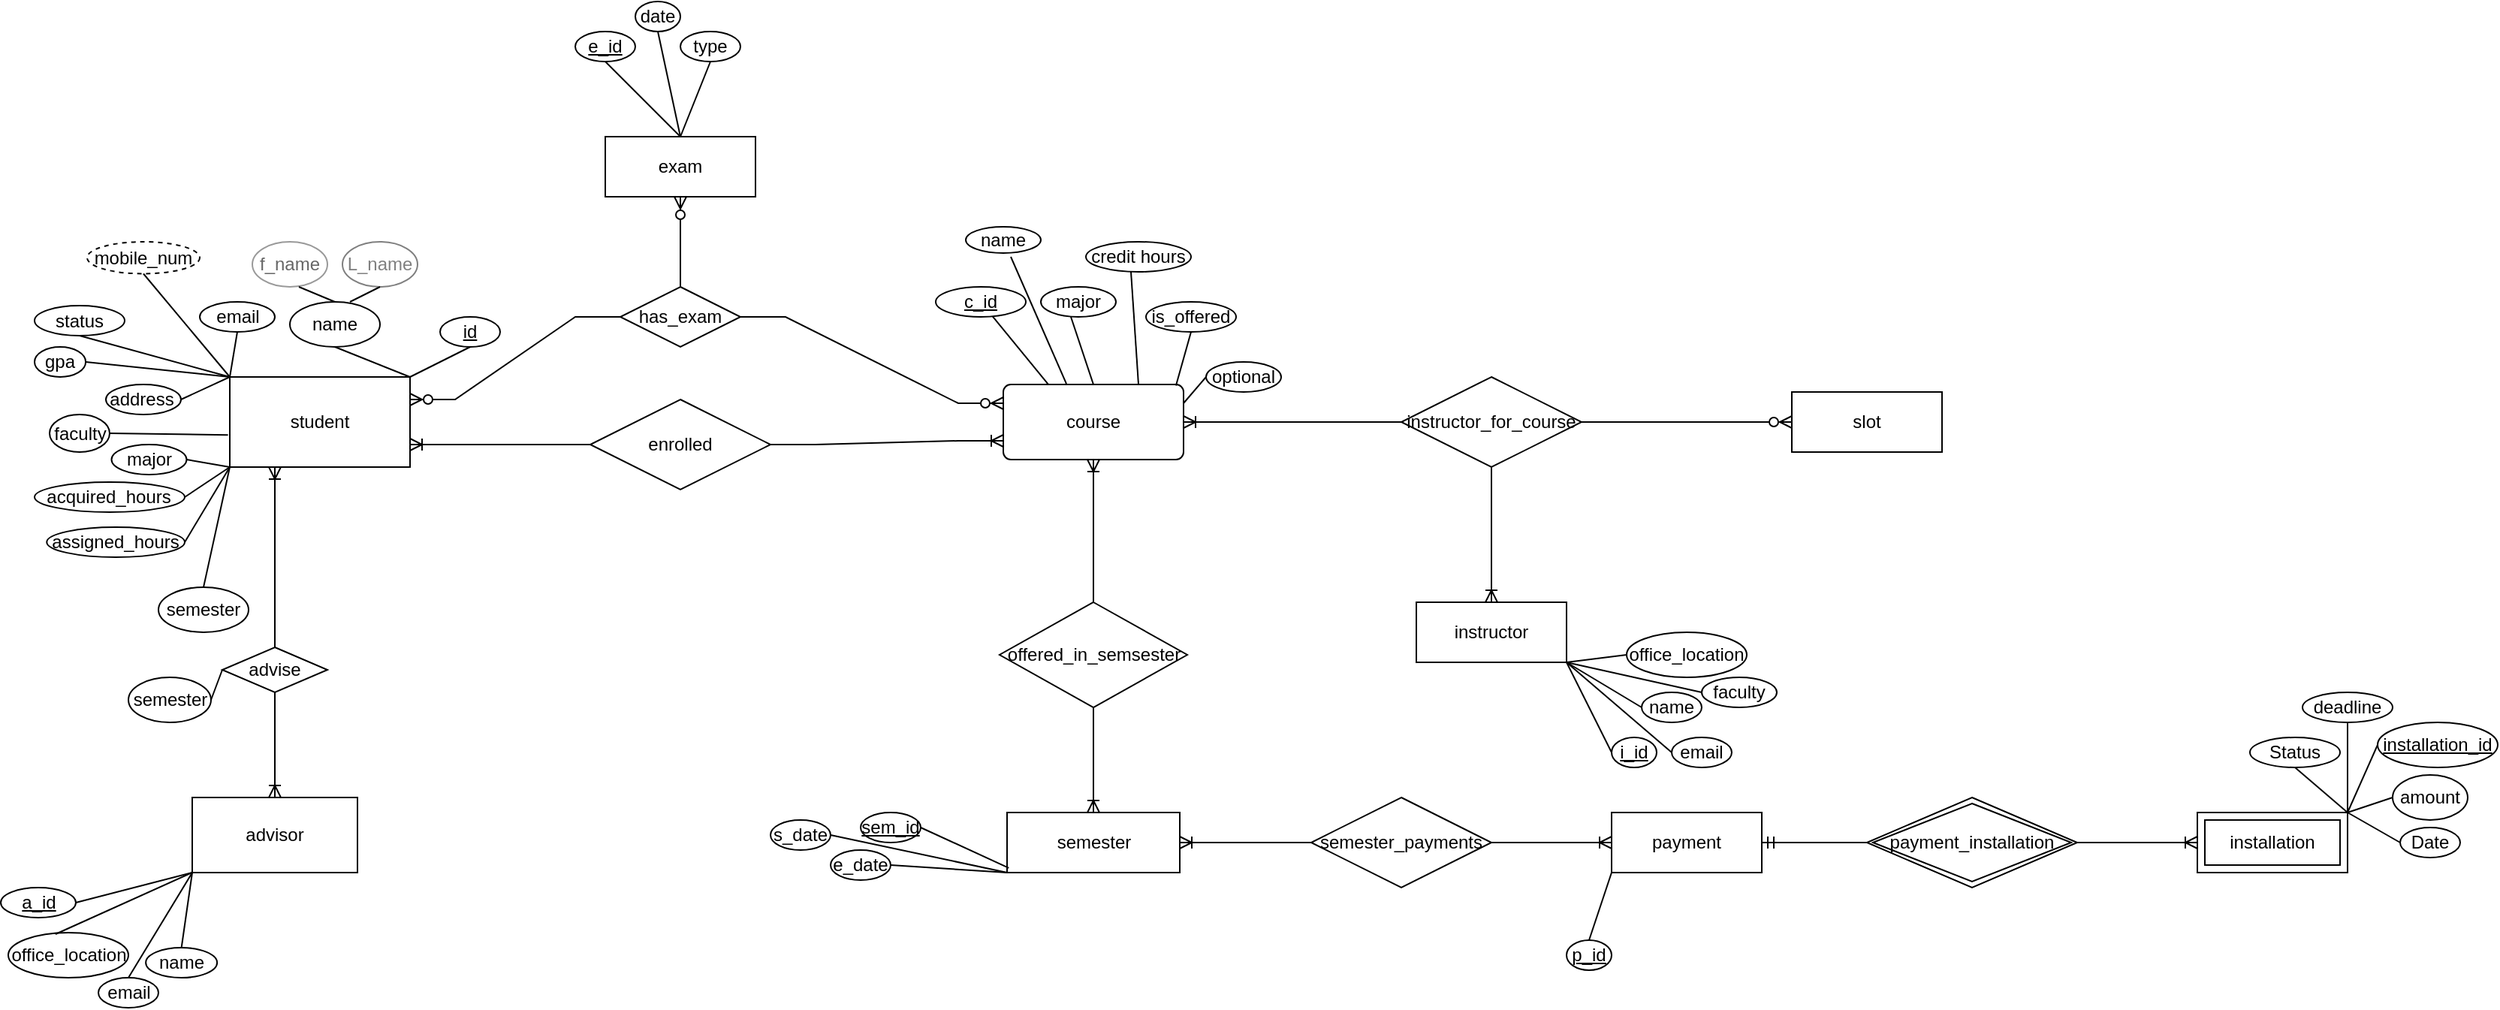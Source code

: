 <mxfile version="26.2.8">
  <diagram name="Page-1" id="XjCpb390zubgaoJemEW_">
    <mxGraphModel dx="2840" dy="1740" grid="1" gridSize="10" guides="1" tooltips="1" connect="1" arrows="1" fold="1" page="1" pageScale="1" pageWidth="1100" pageHeight="850" math="0" shadow="0">
      <root>
        <mxCell id="0" />
        <mxCell id="1" parent="0" />
        <mxCell id="NXqy39h1b81ChxN3Mg2q-48" value="" style="fontSize=12;html=1;endArrow=ERoneToMany;rounded=0;exitX=0.5;exitY=0;exitDx=0;exitDy=0;movable=1;resizable=1;rotatable=1;deletable=1;editable=1;locked=0;connectable=1;elbow=vertical;entryX=0.25;entryY=1;entryDx=0;entryDy=0;" parent="1" source="NXqy39h1b81ChxN3Mg2q-46" target="3sptjTlRXnZytQL2yX10-6" edge="1">
          <mxGeometry width="100" height="100" relative="1" as="geometry">
            <mxPoint x="-470" y="340" as="sourcePoint" />
            <mxPoint x="-570" y="170" as="targetPoint" />
          </mxGeometry>
        </mxCell>
        <mxCell id="3sptjTlRXnZytQL2yX10-6" value="" style="rounded=0;whiteSpace=wrap;html=1;" parent="1" vertex="1">
          <mxGeometry x="-720" y="120" width="120" height="60" as="geometry" />
        </mxCell>
        <mxCell id="3sptjTlRXnZytQL2yX10-8" value="student" style="text;html=1;align=center;verticalAlign=middle;whiteSpace=wrap;rounded=0;" parent="1" vertex="1">
          <mxGeometry x="-690" y="135" width="60" height="30" as="geometry" />
        </mxCell>
        <mxCell id="3sptjTlRXnZytQL2yX10-9" value="" style="ellipse;whiteSpace=wrap;html=1;" parent="1" vertex="1">
          <mxGeometry x="-580" y="80" width="40" height="20" as="geometry" />
        </mxCell>
        <mxCell id="3sptjTlRXnZytQL2yX10-16" style="edgeStyle=none;rounded=0;orthogonalLoop=1;jettySize=auto;html=1;exitX=0;exitY=1;exitDx=0;exitDy=0;" parent="1" source="3sptjTlRXnZytQL2yX10-11" target="3sptjTlRXnZytQL2yX10-11" edge="1">
          <mxGeometry relative="1" as="geometry" />
        </mxCell>
        <mxCell id="3sptjTlRXnZytQL2yX10-21" value="" style="endArrow=none;html=1;rounded=0;entryX=0.5;entryY=1;entryDx=0;entryDy=0;" parent="1" source="3sptjTlRXnZytQL2yX10-6" edge="1" target="3sptjTlRXnZytQL2yX10-11">
          <mxGeometry width="50" height="50" relative="1" as="geometry">
            <mxPoint x="-610" y="110" as="sourcePoint" />
            <mxPoint x="-600" y="90" as="targetPoint" />
            <Array as="points" />
          </mxGeometry>
        </mxCell>
        <mxCell id="3sptjTlRXnZytQL2yX10-22" value="" style="ellipse;whiteSpace=wrap;html=1;" parent="1" vertex="1">
          <mxGeometry x="-680" y="70" width="60" height="30" as="geometry" />
        </mxCell>
        <mxCell id="3sptjTlRXnZytQL2yX10-23" value="name" style="text;html=1;align=center;verticalAlign=middle;whiteSpace=wrap;rounded=0;" parent="1" vertex="1">
          <mxGeometry x="-675" y="75" width="50" height="20" as="geometry" />
        </mxCell>
        <mxCell id="3sptjTlRXnZytQL2yX10-24" style="edgeStyle=none;rounded=0;orthogonalLoop=1;jettySize=auto;html=1;exitX=0;exitY=1;exitDx=0;exitDy=0;" parent="1" source="3sptjTlRXnZytQL2yX10-23" target="3sptjTlRXnZytQL2yX10-23" edge="1">
          <mxGeometry relative="1" as="geometry" />
        </mxCell>
        <mxCell id="3sptjTlRXnZytQL2yX10-26" value="f_name" style="text;html=1;align=center;verticalAlign=middle;whiteSpace=wrap;rounded=0;" parent="1" vertex="1">
          <mxGeometry x="-710" y="30" width="60" height="30" as="geometry" />
        </mxCell>
        <mxCell id="3sptjTlRXnZytQL2yX10-27" value="L_name" style="text;html=1;align=center;verticalAlign=middle;whiteSpace=wrap;rounded=0;" parent="1" vertex="1">
          <mxGeometry x="-650" y="30" width="60" height="30" as="geometry" />
        </mxCell>
        <mxCell id="3sptjTlRXnZytQL2yX10-29" value="" style="ellipse;whiteSpace=wrap;html=1;opacity=50;" parent="1" vertex="1">
          <mxGeometry x="-645" y="30" width="50" height="30" as="geometry" />
        </mxCell>
        <mxCell id="3sptjTlRXnZytQL2yX10-30" value="" style="ellipse;whiteSpace=wrap;html=1;opacity=40;" parent="1" vertex="1">
          <mxGeometry x="-705" y="30" width="50" height="30" as="geometry" />
        </mxCell>
        <mxCell id="3sptjTlRXnZytQL2yX10-36" value="" style="endArrow=none;html=1;rounded=0;entryX=0.5;entryY=1;entryDx=0;entryDy=0;" parent="1" target="3sptjTlRXnZytQL2yX10-29" edge="1">
          <mxGeometry width="50" height="50" relative="1" as="geometry">
            <mxPoint x="-640" y="70" as="sourcePoint" />
            <mxPoint x="-630" y="60" as="targetPoint" />
          </mxGeometry>
        </mxCell>
        <mxCell id="3sptjTlRXnZytQL2yX10-37" value="" style="endArrow=none;html=1;rounded=0;exitX=0.5;exitY=0;exitDx=0;exitDy=0;" parent="1" source="3sptjTlRXnZytQL2yX10-22" edge="1">
          <mxGeometry width="50" height="50" relative="1" as="geometry">
            <mxPoint x="-686" y="70" as="sourcePoint" />
            <mxPoint x="-674" y="60" as="targetPoint" />
          </mxGeometry>
        </mxCell>
        <mxCell id="3sptjTlRXnZytQL2yX10-11" value="&lt;u&gt;id&lt;/u&gt;" style="text;html=1;align=center;verticalAlign=middle;whiteSpace=wrap;rounded=0;" parent="1" vertex="1">
          <mxGeometry x="-585" y="80" width="50" height="20" as="geometry" />
        </mxCell>
        <mxCell id="3sptjTlRXnZytQL2yX10-39" value="" style="endArrow=none;html=1;rounded=0;exitX=1;exitY=0;exitDx=0;exitDy=0;" parent="1" source="3sptjTlRXnZytQL2yX10-6" edge="1">
          <mxGeometry width="50" height="50" relative="1" as="geometry">
            <mxPoint x="-660" y="110" as="sourcePoint" />
            <mxPoint x="-650" y="100" as="targetPoint" />
          </mxGeometry>
        </mxCell>
        <mxCell id="3sptjTlRXnZytQL2yX10-40" value="" style="ellipse;whiteSpace=wrap;html=1;" parent="1" vertex="1">
          <mxGeometry x="-740" y="70" width="50" height="20" as="geometry" />
        </mxCell>
        <mxCell id="3sptjTlRXnZytQL2yX10-41" value="email" style="text;html=1;align=center;verticalAlign=middle;whiteSpace=wrap;rounded=0;" parent="1" vertex="1">
          <mxGeometry x="-737.5" y="72.5" width="45" height="15" as="geometry" />
        </mxCell>
        <mxCell id="3sptjTlRXnZytQL2yX10-44" value="" style="endArrow=none;html=1;rounded=0;exitX=0;exitY=0;exitDx=0;exitDy=0;entryX=0.5;entryY=1;entryDx=0;entryDy=0;" parent="1" source="3sptjTlRXnZytQL2yX10-6" target="3sptjTlRXnZytQL2yX10-40" edge="1">
          <mxGeometry width="50" height="50" relative="1" as="geometry">
            <mxPoint x="-740" y="130" as="sourcePoint" />
            <mxPoint x="-690" y="80" as="targetPoint" />
          </mxGeometry>
        </mxCell>
        <mxCell id="3sptjTlRXnZytQL2yX10-47" value="" style="ellipse;whiteSpace=wrap;html=1;" parent="1" vertex="1">
          <mxGeometry x="-802.5" y="125" width="50" height="20" as="geometry" />
        </mxCell>
        <mxCell id="3sptjTlRXnZytQL2yX10-48" value="address" style="text;html=1;align=center;verticalAlign=middle;whiteSpace=wrap;rounded=0;" parent="1" vertex="1">
          <mxGeometry x="-795" y="130" width="32.5" height="10" as="geometry" />
        </mxCell>
        <mxCell id="3sptjTlRXnZytQL2yX10-49" value="" style="endArrow=none;html=1;rounded=0;exitX=0;exitY=0;exitDx=0;exitDy=0;entryX=1;entryY=0.5;entryDx=0;entryDy=0;" parent="1" source="3sptjTlRXnZytQL2yX10-6" target="3sptjTlRXnZytQL2yX10-47" edge="1">
          <mxGeometry width="50" height="50" relative="1" as="geometry">
            <mxPoint x="-790" y="200" as="sourcePoint" />
            <mxPoint x="-740" y="150" as="targetPoint" />
          </mxGeometry>
        </mxCell>
        <mxCell id="3sptjTlRXnZytQL2yX10-50" value="" style="ellipse;whiteSpace=wrap;html=1;" parent="1" vertex="1">
          <mxGeometry x="-840" y="145" width="40" height="25" as="geometry" />
        </mxCell>
        <mxCell id="3sptjTlRXnZytQL2yX10-51" value="faculty" style="text;html=1;align=center;verticalAlign=middle;whiteSpace=wrap;rounded=0;" parent="1" vertex="1">
          <mxGeometry x="-832.5" y="150" width="25" height="15" as="geometry" />
        </mxCell>
        <mxCell id="3sptjTlRXnZytQL2yX10-52" value="" style="endArrow=none;html=1;rounded=0;entryX=-0.01;entryY=0.643;entryDx=0;entryDy=0;entryPerimeter=0;exitX=1;exitY=0.5;exitDx=0;exitDy=0;" parent="1" source="3sptjTlRXnZytQL2yX10-50" target="3sptjTlRXnZytQL2yX10-6" edge="1">
          <mxGeometry width="50" height="50" relative="1" as="geometry">
            <mxPoint x="-827.5" y="220" as="sourcePoint" />
            <mxPoint x="-777.5" y="170" as="targetPoint" />
          </mxGeometry>
        </mxCell>
        <mxCell id="3sptjTlRXnZytQL2yX10-53" value="" style="ellipse;whiteSpace=wrap;html=1;" parent="1" vertex="1">
          <mxGeometry x="-798.75" y="165" width="50" height="20" as="geometry" />
        </mxCell>
        <mxCell id="3sptjTlRXnZytQL2yX10-54" value="major" style="text;html=1;align=center;verticalAlign=middle;whiteSpace=wrap;rounded=0;" parent="1" vertex="1">
          <mxGeometry x="-785" y="170" width="22.5" height="10" as="geometry" />
        </mxCell>
        <mxCell id="3sptjTlRXnZytQL2yX10-55" value="" style="endArrow=none;html=1;rounded=0;exitX=1;exitY=0.5;exitDx=0;exitDy=0;entryX=0;entryY=1;entryDx=0;entryDy=0;" parent="1" source="3sptjTlRXnZytQL2yX10-53" edge="1" target="3sptjTlRXnZytQL2yX10-6">
          <mxGeometry width="50" height="50" relative="1" as="geometry">
            <mxPoint x="-770" y="215" as="sourcePoint" />
            <mxPoint x="-720" y="165" as="targetPoint" />
          </mxGeometry>
        </mxCell>
        <mxCell id="3sptjTlRXnZytQL2yX10-56" value="" style="ellipse;whiteSpace=wrap;html=1;" parent="1" vertex="1">
          <mxGeometry x="-850" y="190" width="100" height="20" as="geometry" />
        </mxCell>
        <mxCell id="3sptjTlRXnZytQL2yX10-57" value="acquired_hours" style="text;html=1;align=center;verticalAlign=middle;whiteSpace=wrap;rounded=0;" parent="1" vertex="1">
          <mxGeometry x="-807.5" y="197.5" width="12.5" height="5" as="geometry" />
        </mxCell>
        <mxCell id="3sptjTlRXnZytQL2yX10-58" value="" style="endArrow=none;html=1;rounded=0;entryX=0;entryY=1;entryDx=0;entryDy=0;" parent="1" edge="1" target="3sptjTlRXnZytQL2yX10-6">
          <mxGeometry width="50" height="50" relative="1" as="geometry">
            <mxPoint x="-750" y="200" as="sourcePoint" />
            <mxPoint x="-720" y="170" as="targetPoint" />
          </mxGeometry>
        </mxCell>
        <mxCell id="3sptjTlRXnZytQL2yX10-59" value="" style="ellipse;whiteSpace=wrap;html=1;" parent="1" vertex="1">
          <mxGeometry x="-841.87" y="220" width="91.87" height="20" as="geometry" />
        </mxCell>
        <mxCell id="3sptjTlRXnZytQL2yX10-60" value="assigned_hours" style="text;html=1;align=center;verticalAlign=middle;whiteSpace=wrap;rounded=0;" parent="1" vertex="1">
          <mxGeometry x="-815.93" y="215" width="40" height="30" as="geometry" />
        </mxCell>
        <mxCell id="3sptjTlRXnZytQL2yX10-62" value="" style="endArrow=none;html=1;rounded=0;entryX=0;entryY=1;entryDx=0;entryDy=0;" parent="1" target="3sptjTlRXnZytQL2yX10-6" edge="1">
          <mxGeometry width="50" height="50" relative="1" as="geometry">
            <mxPoint x="-750" y="230" as="sourcePoint" />
            <mxPoint x="-700" y="180" as="targetPoint" />
          </mxGeometry>
        </mxCell>
        <mxCell id="3sptjTlRXnZytQL2yX10-63" value="" style="ellipse;whiteSpace=wrap;html=1;" parent="1" vertex="1">
          <mxGeometry x="-767.5" y="260" width="60" height="30" as="geometry" />
        </mxCell>
        <mxCell id="3sptjTlRXnZytQL2yX10-64" value="semester" style="text;html=1;align=center;verticalAlign=middle;whiteSpace=wrap;rounded=0;" parent="1" vertex="1">
          <mxGeometry x="-760" y="267.5" width="45" height="15" as="geometry" />
        </mxCell>
        <mxCell id="3sptjTlRXnZytQL2yX10-65" value="" style="endArrow=none;html=1;rounded=0;exitX=0.5;exitY=0;exitDx=0;exitDy=0;entryX=0;entryY=1;entryDx=0;entryDy=0;" parent="1" source="3sptjTlRXnZytQL2yX10-63" target="3sptjTlRXnZytQL2yX10-6" edge="1">
          <mxGeometry width="50" height="50" relative="1" as="geometry">
            <mxPoint x="-720" y="230" as="sourcePoint" />
            <mxPoint x="-670" y="180" as="targetPoint" />
          </mxGeometry>
        </mxCell>
        <mxCell id="3sptjTlRXnZytQL2yX10-70" value="mobile_num" style="ellipse;whiteSpace=wrap;html=1;align=center;dashed=1;" parent="1" vertex="1">
          <mxGeometry x="-815" y="30" width="75" height="21.25" as="geometry" />
        </mxCell>
        <mxCell id="3sptjTlRXnZytQL2yX10-71" value="" style="endArrow=none;html=1;rounded=0;exitX=0.5;exitY=1;exitDx=0;exitDy=0;entryX=0;entryY=0;entryDx=0;entryDy=0;" parent="1" source="3sptjTlRXnZytQL2yX10-70" target="3sptjTlRXnZytQL2yX10-6" edge="1">
          <mxGeometry width="50" height="50" relative="1" as="geometry">
            <mxPoint x="-620" y="220" as="sourcePoint" />
            <mxPoint x="-570" y="170" as="targetPoint" />
          </mxGeometry>
        </mxCell>
        <mxCell id="NXqy39h1b81ChxN3Mg2q-1" value="course" style="rounded=1;arcSize=10;whiteSpace=wrap;html=1;align=center;" parent="1" vertex="1">
          <mxGeometry x="-205" y="125" width="120" height="50" as="geometry" />
        </mxCell>
        <mxCell id="NXqy39h1b81ChxN3Mg2q-2" value="&lt;u&gt;c_id&lt;/u&gt;" style="ellipse;whiteSpace=wrap;html=1;align=center;" parent="1" vertex="1">
          <mxGeometry x="-250" y="60" width="60" height="20" as="geometry" />
        </mxCell>
        <mxCell id="NXqy39h1b81ChxN3Mg2q-4" value="" style="endArrow=none;html=1;rounded=0;exitX=0.25;exitY=0;exitDx=0;exitDy=0;" parent="1" source="NXqy39h1b81ChxN3Mg2q-1" target="NXqy39h1b81ChxN3Mg2q-2" edge="1">
          <mxGeometry width="50" height="50" relative="1" as="geometry">
            <mxPoint x="-270" y="135" as="sourcePoint" />
            <mxPoint x="-220" y="85" as="targetPoint" />
          </mxGeometry>
        </mxCell>
        <mxCell id="NXqy39h1b81ChxN3Mg2q-5" value="name" style="ellipse;whiteSpace=wrap;html=1;align=center;" parent="1" vertex="1">
          <mxGeometry x="-230" y="20" width="50" height="17.5" as="geometry" />
        </mxCell>
        <mxCell id="NXqy39h1b81ChxN3Mg2q-6" value="major" style="ellipse;whiteSpace=wrap;html=1;align=center;" parent="1" vertex="1">
          <mxGeometry x="-180" y="60" width="50" height="20" as="geometry" />
        </mxCell>
        <mxCell id="NXqy39h1b81ChxN3Mg2q-7" value="credit hours" style="ellipse;whiteSpace=wrap;html=1;align=center;" parent="1" vertex="1">
          <mxGeometry x="-150" y="30" width="70" height="20" as="geometry" />
        </mxCell>
        <mxCell id="NXqy39h1b81ChxN3Mg2q-9" value="is_offered" style="ellipse;whiteSpace=wrap;html=1;align=center;" parent="1" vertex="1">
          <mxGeometry x="-110" y="70" width="60" height="20" as="geometry" />
        </mxCell>
        <mxCell id="NXqy39h1b81ChxN3Mg2q-10" value="" style="endArrow=none;html=1;rounded=0;exitX=0.35;exitY=-0.009;exitDx=0;exitDy=0;exitPerimeter=0;" parent="1" source="NXqy39h1b81ChxN3Mg2q-1" edge="1">
          <mxGeometry width="50" height="50" relative="1" as="geometry">
            <mxPoint x="-230" y="97.5" as="sourcePoint" />
            <mxPoint x="-200" y="40" as="targetPoint" />
          </mxGeometry>
        </mxCell>
        <mxCell id="NXqy39h1b81ChxN3Mg2q-11" value="" style="endArrow=none;html=1;rounded=0;exitX=0.5;exitY=0;exitDx=0;exitDy=0;" parent="1" source="NXqy39h1b81ChxN3Mg2q-1" edge="1">
          <mxGeometry width="50" height="50" relative="1" as="geometry">
            <mxPoint x="-210" y="130" as="sourcePoint" />
            <mxPoint x="-160" y="80" as="targetPoint" />
          </mxGeometry>
        </mxCell>
        <mxCell id="NXqy39h1b81ChxN3Mg2q-12" value="" style="endArrow=none;html=1;rounded=0;exitX=0.75;exitY=0;exitDx=0;exitDy=0;" parent="1" source="NXqy39h1b81ChxN3Mg2q-1" edge="1">
          <mxGeometry width="50" height="50" relative="1" as="geometry">
            <mxPoint x="-170" y="100" as="sourcePoint" />
            <mxPoint x="-120" y="50" as="targetPoint" />
          </mxGeometry>
        </mxCell>
        <mxCell id="NXqy39h1b81ChxN3Mg2q-13" value="" style="endArrow=none;html=1;rounded=0;exitX=0.958;exitY=0.015;exitDx=0;exitDy=0;exitPerimeter=0;" parent="1" source="NXqy39h1b81ChxN3Mg2q-1" edge="1">
          <mxGeometry width="50" height="50" relative="1" as="geometry">
            <mxPoint x="-110" y="120" as="sourcePoint" />
            <mxPoint x="-80" y="90" as="targetPoint" />
          </mxGeometry>
        </mxCell>
        <mxCell id="NXqy39h1b81ChxN3Mg2q-14" value="optional" style="ellipse;whiteSpace=wrap;html=1;align=center;" parent="1" vertex="1">
          <mxGeometry x="-70" y="110" width="50" height="20" as="geometry" />
        </mxCell>
        <mxCell id="NXqy39h1b81ChxN3Mg2q-15" value="" style="endArrow=none;html=1;rounded=0;exitX=1;exitY=0.25;exitDx=0;exitDy=0;" parent="1" source="NXqy39h1b81ChxN3Mg2q-1" edge="1">
          <mxGeometry width="50" height="50" relative="1" as="geometry">
            <mxPoint x="-120" y="170" as="sourcePoint" />
            <mxPoint x="-70" y="120" as="targetPoint" />
          </mxGeometry>
        </mxCell>
        <mxCell id="NXqy39h1b81ChxN3Mg2q-16" value="enrolled" style="shape=rhombus;perimeter=rhombusPerimeter;whiteSpace=wrap;html=1;align=center;" parent="1" vertex="1">
          <mxGeometry x="-480" y="135" width="120" height="60" as="geometry" />
        </mxCell>
        <mxCell id="NXqy39h1b81ChxN3Mg2q-18" value="" style="edgeStyle=entityRelationEdgeStyle;fontSize=12;html=1;endArrow=ERoneToMany;rounded=0;exitX=0;exitY=0.5;exitDx=0;exitDy=0;entryX=1;entryY=0.75;entryDx=0;entryDy=0;" parent="1" source="NXqy39h1b81ChxN3Mg2q-16" target="3sptjTlRXnZytQL2yX10-6" edge="1">
          <mxGeometry width="100" height="100" relative="1" as="geometry">
            <mxPoint x="-420" y="210" as="sourcePoint" />
            <mxPoint x="-320" y="110" as="targetPoint" />
          </mxGeometry>
        </mxCell>
        <mxCell id="NXqy39h1b81ChxN3Mg2q-19" value="" style="edgeStyle=entityRelationEdgeStyle;fontSize=12;html=1;endArrow=ERoneToMany;rounded=0;exitX=1;exitY=0.5;exitDx=0;exitDy=0;entryX=0;entryY=0.75;entryDx=0;entryDy=0;" parent="1" source="NXqy39h1b81ChxN3Mg2q-16" target="NXqy39h1b81ChxN3Mg2q-1" edge="1">
          <mxGeometry width="100" height="100" relative="1" as="geometry">
            <mxPoint x="-420" y="210" as="sourcePoint" />
            <mxPoint x="-320" y="110" as="targetPoint" />
          </mxGeometry>
        </mxCell>
        <mxCell id="NXqy39h1b81ChxN3Mg2q-20" value="semester" style="whiteSpace=wrap;html=1;align=center;" parent="1" vertex="1">
          <mxGeometry x="-202.5" y="410" width="115" height="40" as="geometry" />
        </mxCell>
        <mxCell id="NXqy39h1b81ChxN3Mg2q-21" value="&lt;u&gt;sem_id&lt;/u&gt;" style="ellipse;whiteSpace=wrap;html=1;align=center;" parent="1" vertex="1">
          <mxGeometry x="-300" y="410" width="40" height="20" as="geometry" />
        </mxCell>
        <mxCell id="NXqy39h1b81ChxN3Mg2q-22" value="s_date" style="ellipse;whiteSpace=wrap;html=1;align=center;" parent="1" vertex="1">
          <mxGeometry x="-360" y="415" width="40" height="20" as="geometry" />
        </mxCell>
        <mxCell id="NXqy39h1b81ChxN3Mg2q-23" value="e_date" style="ellipse;whiteSpace=wrap;html=1;align=center;" parent="1" vertex="1">
          <mxGeometry x="-320" y="435" width="40" height="20" as="geometry" />
        </mxCell>
        <mxCell id="NXqy39h1b81ChxN3Mg2q-25" value="" style="endArrow=none;html=1;rounded=0;exitX=1;exitY=0.5;exitDx=0;exitDy=0;entryX=0.01;entryY=0.923;entryDx=0;entryDy=0;entryPerimeter=0;" parent="1" source="NXqy39h1b81ChxN3Mg2q-21" edge="1" target="NXqy39h1b81ChxN3Mg2q-20">
          <mxGeometry width="50" height="50" relative="1" as="geometry">
            <mxPoint x="-210" y="460" as="sourcePoint" />
            <mxPoint x="-145" y="450" as="targetPoint" />
          </mxGeometry>
        </mxCell>
        <mxCell id="NXqy39h1b81ChxN3Mg2q-26" value="" style="endArrow=none;html=1;rounded=0;entryX=0;entryY=1;entryDx=0;entryDy=0;exitX=1;exitY=0.5;exitDx=0;exitDy=0;" parent="1" source="NXqy39h1b81ChxN3Mg2q-22" target="NXqy39h1b81ChxN3Mg2q-20" edge="1">
          <mxGeometry width="50" height="50" relative="1" as="geometry">
            <mxPoint x="-210" y="460" as="sourcePoint" />
            <mxPoint x="-160" y="410" as="targetPoint" />
          </mxGeometry>
        </mxCell>
        <mxCell id="NXqy39h1b81ChxN3Mg2q-27" value="" style="endArrow=none;html=1;rounded=0;entryX=0;entryY=1;entryDx=0;entryDy=0;exitX=1;exitY=0.5;exitDx=0;exitDy=0;" parent="1" source="NXqy39h1b81ChxN3Mg2q-23" target="NXqy39h1b81ChxN3Mg2q-20" edge="1">
          <mxGeometry width="50" height="50" relative="1" as="geometry">
            <mxPoint x="-210" y="460" as="sourcePoint" />
            <mxPoint x="-160" y="410" as="targetPoint" />
          </mxGeometry>
        </mxCell>
        <mxCell id="NXqy39h1b81ChxN3Mg2q-28" value="offered_in_semsester" style="shape=rhombus;perimeter=rhombusPerimeter;whiteSpace=wrap;html=1;align=center;" parent="1" vertex="1">
          <mxGeometry x="-207.5" y="270" width="125" height="70" as="geometry" />
        </mxCell>
        <mxCell id="NXqy39h1b81ChxN3Mg2q-31" value="" style="fontSize=12;html=1;endArrow=ERoneToMany;rounded=0;entryX=0.5;entryY=1;entryDx=0;entryDy=0;exitX=0.5;exitY=0;exitDx=0;exitDy=0;" parent="1" source="NXqy39h1b81ChxN3Mg2q-28" target="NXqy39h1b81ChxN3Mg2q-1" edge="1">
          <mxGeometry width="100" height="100" relative="1" as="geometry">
            <mxPoint x="-150" y="230" as="sourcePoint" />
            <mxPoint x="-150" y="250" as="targetPoint" />
          </mxGeometry>
        </mxCell>
        <mxCell id="NXqy39h1b81ChxN3Mg2q-32" value="" style="fontSize=12;html=1;endArrow=ERoneToMany;rounded=0;entryX=0.5;entryY=0;entryDx=0;entryDy=0;exitX=0.5;exitY=1;exitDx=0;exitDy=0;" parent="1" source="NXqy39h1b81ChxN3Mg2q-28" target="NXqy39h1b81ChxN3Mg2q-20" edge="1">
          <mxGeometry width="100" height="100" relative="1" as="geometry">
            <mxPoint x="-320" y="380.0" as="sourcePoint" />
            <mxPoint x="-332.5" y="470" as="targetPoint" />
          </mxGeometry>
        </mxCell>
        <mxCell id="NXqy39h1b81ChxN3Mg2q-34" value="advisor" style="whiteSpace=wrap;html=1;align=center;" parent="1" vertex="1">
          <mxGeometry x="-745" y="400" width="110" height="50" as="geometry" />
        </mxCell>
        <mxCell id="NXqy39h1b81ChxN3Mg2q-35" value="&lt;u&gt;a_id&lt;/u&gt;" style="ellipse;whiteSpace=wrap;html=1;align=center;" parent="1" vertex="1">
          <mxGeometry x="-872.5" y="460" width="50" height="20" as="geometry" />
        </mxCell>
        <mxCell id="NXqy39h1b81ChxN3Mg2q-36" value="email" style="ellipse;whiteSpace=wrap;html=1;align=center;" parent="1" vertex="1">
          <mxGeometry x="-807.5" y="520" width="40" height="20" as="geometry" />
        </mxCell>
        <mxCell id="NXqy39h1b81ChxN3Mg2q-37" value="name" style="ellipse;whiteSpace=wrap;html=1;align=center;" parent="1" vertex="1">
          <mxGeometry x="-775.93" y="500" width="47.5" height="20" as="geometry" />
        </mxCell>
        <mxCell id="NXqy39h1b81ChxN3Mg2q-38" value="office_location" style="ellipse;whiteSpace=wrap;html=1;align=center;" parent="1" vertex="1">
          <mxGeometry x="-867.5" y="490" width="80" height="30" as="geometry" />
        </mxCell>
        <mxCell id="NXqy39h1b81ChxN3Mg2q-40" value="" style="endArrow=none;html=1;rounded=0;exitX=1;exitY=0.5;exitDx=0;exitDy=0;entryX=0;entryY=1;entryDx=0;entryDy=0;" parent="1" source="NXqy39h1b81ChxN3Mg2q-35" target="NXqy39h1b81ChxN3Mg2q-34" edge="1">
          <mxGeometry width="50" height="50" relative="1" as="geometry">
            <mxPoint x="-745" y="460" as="sourcePoint" />
            <mxPoint x="-695" y="410" as="targetPoint" />
          </mxGeometry>
        </mxCell>
        <mxCell id="NXqy39h1b81ChxN3Mg2q-41" value="" style="endArrow=none;html=1;rounded=0;entryX=0;entryY=1;entryDx=0;entryDy=0;exitX=0.393;exitY=0.033;exitDx=0;exitDy=0;exitPerimeter=0;" parent="1" source="NXqy39h1b81ChxN3Mg2q-38" target="NXqy39h1b81ChxN3Mg2q-34" edge="1">
          <mxGeometry width="50" height="50" relative="1" as="geometry">
            <mxPoint x="-750" y="490" as="sourcePoint" />
            <mxPoint x="-700" y="440" as="targetPoint" />
          </mxGeometry>
        </mxCell>
        <mxCell id="NXqy39h1b81ChxN3Mg2q-42" value="" style="endArrow=none;html=1;rounded=0;exitX=0.5;exitY=0;exitDx=0;exitDy=0;entryX=0;entryY=1;entryDx=0;entryDy=0;" parent="1" source="NXqy39h1b81ChxN3Mg2q-36" target="NXqy39h1b81ChxN3Mg2q-34" edge="1">
          <mxGeometry width="50" height="50" relative="1" as="geometry">
            <mxPoint x="-725" y="510" as="sourcePoint" />
            <mxPoint x="-700" y="450" as="targetPoint" />
          </mxGeometry>
        </mxCell>
        <mxCell id="NXqy39h1b81ChxN3Mg2q-43" value="" style="endArrow=none;html=1;rounded=0;entryX=0;entryY=1;entryDx=0;entryDy=0;exitX=0.5;exitY=0;exitDx=0;exitDy=0;" parent="1" source="NXqy39h1b81ChxN3Mg2q-37" target="NXqy39h1b81ChxN3Mg2q-34" edge="1">
          <mxGeometry width="50" height="50" relative="1" as="geometry">
            <mxPoint x="-749" y="530" as="sourcePoint" />
            <mxPoint x="-625" y="460" as="targetPoint" />
          </mxGeometry>
        </mxCell>
        <mxCell id="NXqy39h1b81ChxN3Mg2q-46" value="advise" style="shape=rhombus;perimeter=rhombusPerimeter;whiteSpace=wrap;html=1;align=center;" parent="1" vertex="1">
          <mxGeometry x="-725" y="300" width="70" height="30" as="geometry" />
        </mxCell>
        <mxCell id="NXqy39h1b81ChxN3Mg2q-49" value="" style="fontSize=12;html=1;endArrow=ERoneToMany;rounded=0;entryX=0.5;entryY=0;entryDx=0;entryDy=0;exitX=0.5;exitY=1;exitDx=0;exitDy=0;elbow=vertical;" parent="1" source="NXqy39h1b81ChxN3Mg2q-46" target="NXqy39h1b81ChxN3Mg2q-34" edge="1">
          <mxGeometry width="100" height="100" relative="1" as="geometry">
            <mxPoint x="-575" y="300" as="sourcePoint" />
            <mxPoint x="-585" y="435" as="targetPoint" />
          </mxGeometry>
        </mxCell>
        <mxCell id="NXqy39h1b81ChxN3Mg2q-51" value="status" style="ellipse;whiteSpace=wrap;html=1;align=center;" parent="1" vertex="1">
          <mxGeometry x="-850" y="72.5" width="60" height="20" as="geometry" />
        </mxCell>
        <mxCell id="NXqy39h1b81ChxN3Mg2q-52" value="" style="endArrow=none;html=1;rounded=0;entryX=0.5;entryY=1;entryDx=0;entryDy=0;exitX=0;exitY=0;exitDx=0;exitDy=0;" parent="1" source="3sptjTlRXnZytQL2yX10-6" target="NXqy39h1b81ChxN3Mg2q-51" edge="1">
          <mxGeometry width="50" height="50" relative="1" as="geometry">
            <mxPoint x="-450" y="240" as="sourcePoint" />
            <mxPoint x="-400" y="190" as="targetPoint" />
          </mxGeometry>
        </mxCell>
        <mxCell id="NXqy39h1b81ChxN3Mg2q-53" value="semester" style="ellipse;whiteSpace=wrap;html=1;align=center;" parent="1" vertex="1">
          <mxGeometry x="-787.5" y="320" width="55" height="30" as="geometry" />
        </mxCell>
        <mxCell id="NXqy39h1b81ChxN3Mg2q-54" value="" style="endArrow=none;html=1;rounded=0;exitX=1;exitY=0.5;exitDx=0;exitDy=0;entryX=0;entryY=0.5;entryDx=0;entryDy=0;" parent="1" source="NXqy39h1b81ChxN3Mg2q-53" target="NXqy39h1b81ChxN3Mg2q-46" edge="1">
          <mxGeometry width="50" height="50" relative="1" as="geometry">
            <mxPoint x="-450" y="360" as="sourcePoint" />
            <mxPoint x="-400" y="310" as="targetPoint" />
          </mxGeometry>
        </mxCell>
        <mxCell id="NXqy39h1b81ChxN3Mg2q-55" value="gpa" style="ellipse;whiteSpace=wrap;html=1;align=center;" parent="1" vertex="1">
          <mxGeometry x="-850" y="100" width="34.07" height="20" as="geometry" />
        </mxCell>
        <mxCell id="NXqy39h1b81ChxN3Mg2q-56" value="" style="endArrow=none;html=1;rounded=0;exitX=1;exitY=0.5;exitDx=0;exitDy=0;" parent="1" source="NXqy39h1b81ChxN3Mg2q-55" edge="1">
          <mxGeometry width="50" height="50" relative="1" as="geometry">
            <mxPoint x="-450" y="200" as="sourcePoint" />
            <mxPoint x="-720" y="120" as="targetPoint" />
          </mxGeometry>
        </mxCell>
        <mxCell id="NXqy39h1b81ChxN3Mg2q-60" value="instructor" style="whiteSpace=wrap;html=1;align=center;" parent="1" vertex="1">
          <mxGeometry x="70" y="270" width="100" height="40" as="geometry" />
        </mxCell>
        <mxCell id="NXqy39h1b81ChxN3Mg2q-61" value="&lt;u&gt;i_id&lt;/u&gt;" style="ellipse;whiteSpace=wrap;html=1;align=center;" parent="1" vertex="1">
          <mxGeometry x="200" y="360" width="30" height="20" as="geometry" />
        </mxCell>
        <mxCell id="NXqy39h1b81ChxN3Mg2q-62" value="email" style="ellipse;whiteSpace=wrap;html=1;align=center;" parent="1" vertex="1">
          <mxGeometry x="240" y="360" width="40" height="20" as="geometry" />
        </mxCell>
        <mxCell id="NXqy39h1b81ChxN3Mg2q-63" value="name" style="ellipse;whiteSpace=wrap;html=1;align=center;" parent="1" vertex="1">
          <mxGeometry x="220" y="330" width="40" height="20" as="geometry" />
        </mxCell>
        <mxCell id="NXqy39h1b81ChxN3Mg2q-64" value="faculty" style="ellipse;whiteSpace=wrap;html=1;align=center;" parent="1" vertex="1">
          <mxGeometry x="260" y="320" width="50" height="20" as="geometry" />
        </mxCell>
        <mxCell id="NXqy39h1b81ChxN3Mg2q-65" value="office_location" style="ellipse;whiteSpace=wrap;html=1;align=center;" parent="1" vertex="1">
          <mxGeometry x="210" y="290" width="80" height="30" as="geometry" />
        </mxCell>
        <mxCell id="NXqy39h1b81ChxN3Mg2q-66" value="" style="endArrow=none;html=1;rounded=0;entryX=0;entryY=0.5;entryDx=0;entryDy=0;exitX=1;exitY=1;exitDx=0;exitDy=0;" parent="1" source="NXqy39h1b81ChxN3Mg2q-60" target="NXqy39h1b81ChxN3Mg2q-61" edge="1">
          <mxGeometry width="50" height="50" relative="1" as="geometry">
            <mxPoint x="20" y="340" as="sourcePoint" />
            <mxPoint x="70" y="290" as="targetPoint" />
          </mxGeometry>
        </mxCell>
        <mxCell id="NXqy39h1b81ChxN3Mg2q-67" value="" style="endArrow=none;html=1;rounded=0;entryX=0;entryY=0.5;entryDx=0;entryDy=0;exitX=1;exitY=1;exitDx=0;exitDy=0;" parent="1" source="NXqy39h1b81ChxN3Mg2q-60" target="NXqy39h1b81ChxN3Mg2q-62" edge="1">
          <mxGeometry width="50" height="50" relative="1" as="geometry">
            <mxPoint x="20" y="340" as="sourcePoint" />
            <mxPoint x="70" y="290" as="targetPoint" />
          </mxGeometry>
        </mxCell>
        <mxCell id="NXqy39h1b81ChxN3Mg2q-68" value="" style="endArrow=none;html=1;rounded=0;entryX=0;entryY=0.5;entryDx=0;entryDy=0;exitX=1;exitY=1;exitDx=0;exitDy=0;" parent="1" source="NXqy39h1b81ChxN3Mg2q-60" target="NXqy39h1b81ChxN3Mg2q-63" edge="1">
          <mxGeometry width="50" height="50" relative="1" as="geometry">
            <mxPoint x="20" y="340" as="sourcePoint" />
            <mxPoint x="70" y="290" as="targetPoint" />
          </mxGeometry>
        </mxCell>
        <mxCell id="NXqy39h1b81ChxN3Mg2q-69" value="" style="endArrow=none;html=1;rounded=0;entryX=0;entryY=0.5;entryDx=0;entryDy=0;exitX=1;exitY=1;exitDx=0;exitDy=0;" parent="1" source="NXqy39h1b81ChxN3Mg2q-60" target="NXqy39h1b81ChxN3Mg2q-64" edge="1">
          <mxGeometry width="50" height="50" relative="1" as="geometry">
            <mxPoint x="20" y="340" as="sourcePoint" />
            <mxPoint x="70" y="290" as="targetPoint" />
          </mxGeometry>
        </mxCell>
        <mxCell id="NXqy39h1b81ChxN3Mg2q-70" value="" style="endArrow=none;html=1;rounded=0;entryX=0;entryY=0.5;entryDx=0;entryDy=0;exitX=1;exitY=1;exitDx=0;exitDy=0;" parent="1" source="NXqy39h1b81ChxN3Mg2q-60" target="NXqy39h1b81ChxN3Mg2q-65" edge="1">
          <mxGeometry width="50" height="50" relative="1" as="geometry">
            <mxPoint x="20" y="340" as="sourcePoint" />
            <mxPoint x="70" y="290" as="targetPoint" />
          </mxGeometry>
        </mxCell>
        <mxCell id="NXqy39h1b81ChxN3Mg2q-72" value="instructor_for_course" style="shape=rhombus;perimeter=rhombusPerimeter;whiteSpace=wrap;html=1;align=center;" parent="1" vertex="1">
          <mxGeometry x="60" y="120" width="120" height="60" as="geometry" />
        </mxCell>
        <mxCell id="NXqy39h1b81ChxN3Mg2q-74" value="" style="edgeStyle=entityRelationEdgeStyle;fontSize=12;html=1;endArrow=ERoneToMany;rounded=0;entryX=1;entryY=0.5;entryDx=0;entryDy=0;exitX=0;exitY=0.5;exitDx=0;exitDy=0;" parent="1" source="NXqy39h1b81ChxN3Mg2q-72" target="NXqy39h1b81ChxN3Mg2q-1" edge="1">
          <mxGeometry width="100" height="100" relative="1" as="geometry">
            <mxPoint x="110" y="300" as="sourcePoint" />
            <mxPoint x="210" y="200" as="targetPoint" />
          </mxGeometry>
        </mxCell>
        <mxCell id="NXqy39h1b81ChxN3Mg2q-75" value="" style="fontSize=12;html=1;endArrow=ERoneToMany;rounded=0;exitX=0.5;exitY=1;exitDx=0;exitDy=0;entryX=0.5;entryY=0;entryDx=0;entryDy=0;" parent="1" source="NXqy39h1b81ChxN3Mg2q-72" target="NXqy39h1b81ChxN3Mg2q-60" edge="1">
          <mxGeometry width="100" height="100" relative="1" as="geometry">
            <mxPoint x="110.0" y="185" as="sourcePoint" />
            <mxPoint x="200" y="205" as="targetPoint" />
          </mxGeometry>
        </mxCell>
        <mxCell id="NXqy39h1b81ChxN3Mg2q-76" value="exam" style="whiteSpace=wrap;html=1;align=center;" parent="1" vertex="1">
          <mxGeometry x="-470" y="-40" width="100" height="40" as="geometry" />
        </mxCell>
        <mxCell id="NXqy39h1b81ChxN3Mg2q-77" value="&lt;u&gt;e_id&lt;/u&gt;" style="ellipse;whiteSpace=wrap;html=1;align=center;" parent="1" vertex="1">
          <mxGeometry x="-490" y="-110" width="40" height="20" as="geometry" />
        </mxCell>
        <mxCell id="NXqy39h1b81ChxN3Mg2q-78" value="date" style="ellipse;whiteSpace=wrap;html=1;align=center;" parent="1" vertex="1">
          <mxGeometry x="-450" y="-130" width="30" height="20" as="geometry" />
        </mxCell>
        <mxCell id="NXqy39h1b81ChxN3Mg2q-79" value="type" style="ellipse;whiteSpace=wrap;html=1;align=center;" parent="1" vertex="1">
          <mxGeometry x="-420" y="-110" width="40" height="20" as="geometry" />
        </mxCell>
        <mxCell id="NXqy39h1b81ChxN3Mg2q-80" value="" style="endArrow=none;html=1;rounded=0;entryX=0.5;entryY=1;entryDx=0;entryDy=0;exitX=0.5;exitY=0;exitDx=0;exitDy=0;" parent="1" source="NXqy39h1b81ChxN3Mg2q-76" target="NXqy39h1b81ChxN3Mg2q-77" edge="1">
          <mxGeometry width="50" height="50" relative="1" as="geometry">
            <mxPoint x="-380" y="80" as="sourcePoint" />
            <mxPoint x="-330" y="30" as="targetPoint" />
          </mxGeometry>
        </mxCell>
        <mxCell id="NXqy39h1b81ChxN3Mg2q-81" value="" style="endArrow=none;html=1;rounded=0;entryX=0.5;entryY=1;entryDx=0;entryDy=0;exitX=0.5;exitY=0;exitDx=0;exitDy=0;" parent="1" source="NXqy39h1b81ChxN3Mg2q-76" target="NXqy39h1b81ChxN3Mg2q-78" edge="1">
          <mxGeometry width="50" height="50" relative="1" as="geometry">
            <mxPoint x="-380" y="80" as="sourcePoint" />
            <mxPoint x="-330" y="30" as="targetPoint" />
          </mxGeometry>
        </mxCell>
        <mxCell id="NXqy39h1b81ChxN3Mg2q-82" value="" style="endArrow=none;html=1;rounded=0;entryX=0.5;entryY=1;entryDx=0;entryDy=0;exitX=0.5;exitY=0;exitDx=0;exitDy=0;" parent="1" source="NXqy39h1b81ChxN3Mg2q-76" target="NXqy39h1b81ChxN3Mg2q-79" edge="1">
          <mxGeometry width="50" height="50" relative="1" as="geometry">
            <mxPoint x="-380" y="80" as="sourcePoint" />
            <mxPoint x="-330" y="30" as="targetPoint" />
          </mxGeometry>
        </mxCell>
        <mxCell id="NXqy39h1b81ChxN3Mg2q-84" value="has_exam" style="shape=rhombus;perimeter=rhombusPerimeter;whiteSpace=wrap;html=1;align=center;" parent="1" vertex="1">
          <mxGeometry x="-460" y="60" width="80" height="40" as="geometry" />
        </mxCell>
        <mxCell id="NXqy39h1b81ChxN3Mg2q-85" value="" style="edgeStyle=entityRelationEdgeStyle;fontSize=12;html=1;endArrow=ERzeroToMany;endFill=1;rounded=0;exitX=0;exitY=0.5;exitDx=0;exitDy=0;entryX=1;entryY=0.25;entryDx=0;entryDy=0;" parent="1" source="NXqy39h1b81ChxN3Mg2q-84" target="3sptjTlRXnZytQL2yX10-6" edge="1">
          <mxGeometry width="100" height="100" relative="1" as="geometry">
            <mxPoint x="-460" y="150" as="sourcePoint" />
            <mxPoint x="-360" y="50" as="targetPoint" />
          </mxGeometry>
        </mxCell>
        <mxCell id="NXqy39h1b81ChxN3Mg2q-86" value="" style="fontSize=12;html=1;endArrow=ERzeroToMany;endFill=1;rounded=0;entryX=0.5;entryY=1;entryDx=0;entryDy=0;exitX=0.5;exitY=0;exitDx=0;exitDy=0;" parent="1" source="NXqy39h1b81ChxN3Mg2q-84" target="NXqy39h1b81ChxN3Mg2q-76" edge="1">
          <mxGeometry width="100" height="100" relative="1" as="geometry">
            <mxPoint x="-460" y="150" as="sourcePoint" />
            <mxPoint x="-360" y="50" as="targetPoint" />
          </mxGeometry>
        </mxCell>
        <mxCell id="NXqy39h1b81ChxN3Mg2q-87" value="" style="edgeStyle=entityRelationEdgeStyle;fontSize=12;html=1;endArrow=ERzeroToMany;endFill=1;rounded=0;exitX=1;exitY=0.5;exitDx=0;exitDy=0;entryX=0;entryY=0.25;entryDx=0;entryDy=0;" parent="1" source="NXqy39h1b81ChxN3Mg2q-84" target="NXqy39h1b81ChxN3Mg2q-1" edge="1">
          <mxGeometry width="100" height="100" relative="1" as="geometry">
            <mxPoint x="-460" y="140" as="sourcePoint" />
            <mxPoint x="-360" y="40" as="targetPoint" />
          </mxGeometry>
        </mxCell>
        <mxCell id="kHdAp7AmV6QNrZw8B466-1" value="slot" style="whiteSpace=wrap;html=1;align=center;" vertex="1" parent="1">
          <mxGeometry x="320" y="130" width="100" height="40" as="geometry" />
        </mxCell>
        <mxCell id="kHdAp7AmV6QNrZw8B466-2" value="" style="edgeStyle=entityRelationEdgeStyle;fontSize=12;html=1;endArrow=ERzeroToMany;endFill=1;rounded=0;entryX=0;entryY=0.5;entryDx=0;entryDy=0;exitX=1;exitY=0.5;exitDx=0;exitDy=0;" edge="1" parent="1" source="NXqy39h1b81ChxN3Mg2q-72" target="kHdAp7AmV6QNrZw8B466-1">
          <mxGeometry width="100" height="100" relative="1" as="geometry">
            <mxPoint x="50" y="230" as="sourcePoint" />
            <mxPoint x="150" y="130" as="targetPoint" />
          </mxGeometry>
        </mxCell>
        <mxCell id="kHdAp7AmV6QNrZw8B466-3" value="" style="edgeStyle=entityRelationEdgeStyle;fontSize=12;html=1;endArrow=ERoneToMany;rounded=0;entryX=0;entryY=0.5;entryDx=0;entryDy=0;" edge="1" parent="1" target="kHdAp7AmV6QNrZw8B466-8">
          <mxGeometry width="100" height="100" relative="1" as="geometry">
            <mxPoint x="120" y="430" as="sourcePoint" />
            <mxPoint x="190" y="430" as="targetPoint" />
          </mxGeometry>
        </mxCell>
        <mxCell id="kHdAp7AmV6QNrZw8B466-5" value="semester_payments" style="shape=rhombus;perimeter=rhombusPerimeter;whiteSpace=wrap;html=1;align=center;" vertex="1" parent="1">
          <mxGeometry y="400" width="120" height="60" as="geometry" />
        </mxCell>
        <mxCell id="kHdAp7AmV6QNrZw8B466-6" value="" style="edgeStyle=entityRelationEdgeStyle;fontSize=12;html=1;endArrow=ERoneToMany;rounded=0;entryX=1;entryY=0.5;entryDx=0;entryDy=0;exitX=0;exitY=0.5;exitDx=0;exitDy=0;" edge="1" parent="1" source="kHdAp7AmV6QNrZw8B466-5" target="NXqy39h1b81ChxN3Mg2q-20">
          <mxGeometry width="100" height="100" relative="1" as="geometry">
            <mxPoint y="430" as="sourcePoint" />
            <mxPoint x="100" y="330" as="targetPoint" />
            <Array as="points">
              <mxPoint y="430" />
              <mxPoint x="50" y="430" />
            </Array>
          </mxGeometry>
        </mxCell>
        <mxCell id="kHdAp7AmV6QNrZw8B466-8" value="payment" style="whiteSpace=wrap;html=1;align=center;" vertex="1" parent="1">
          <mxGeometry x="200" y="410" width="100" height="40" as="geometry" />
        </mxCell>
        <mxCell id="kHdAp7AmV6QNrZw8B466-9" value="payment_installation" style="shape=rhombus;double=1;perimeter=rhombusPerimeter;whiteSpace=wrap;html=1;align=center;" vertex="1" parent="1">
          <mxGeometry x="370" y="400" width="140" height="60" as="geometry" />
        </mxCell>
        <mxCell id="kHdAp7AmV6QNrZw8B466-10" value="" style="edgeStyle=entityRelationEdgeStyle;fontSize=12;html=1;endArrow=ERmandOne;rounded=0;entryX=1;entryY=0.5;entryDx=0;entryDy=0;exitX=0;exitY=0.5;exitDx=0;exitDy=0;" edge="1" parent="1" source="kHdAp7AmV6QNrZw8B466-9" target="kHdAp7AmV6QNrZw8B466-8">
          <mxGeometry width="100" height="100" relative="1" as="geometry">
            <mxPoint x="370" y="430" as="sourcePoint" />
            <mxPoint x="500" y="260" as="targetPoint" />
            <Array as="points">
              <mxPoint x="420" y="430" />
            </Array>
          </mxGeometry>
        </mxCell>
        <mxCell id="kHdAp7AmV6QNrZw8B466-11" value="installation" style="shape=ext;margin=3;double=1;whiteSpace=wrap;html=1;align=center;" vertex="1" parent="1">
          <mxGeometry x="590" y="410" width="100" height="40" as="geometry" />
        </mxCell>
        <mxCell id="kHdAp7AmV6QNrZw8B466-12" value="" style="edgeStyle=entityRelationEdgeStyle;fontSize=12;html=1;endArrow=ERoneToMany;rounded=0;entryX=0;entryY=0.5;entryDx=0;entryDy=0;exitX=1;exitY=0.5;exitDx=0;exitDy=0;" edge="1" parent="1" source="kHdAp7AmV6QNrZw8B466-9" target="kHdAp7AmV6QNrZw8B466-11">
          <mxGeometry width="100" height="100" relative="1" as="geometry">
            <mxPoint x="370" y="400" as="sourcePoint" />
            <mxPoint x="470" y="300" as="targetPoint" />
          </mxGeometry>
        </mxCell>
        <mxCell id="kHdAp7AmV6QNrZw8B466-13" value="&lt;u&gt;p_id&lt;/u&gt;" style="ellipse;whiteSpace=wrap;html=1;align=center;" vertex="1" parent="1">
          <mxGeometry x="170" y="495" width="30" height="20" as="geometry" />
        </mxCell>
        <mxCell id="kHdAp7AmV6QNrZw8B466-14" value="" style="endArrow=none;html=1;rounded=0;exitX=0.5;exitY=0;exitDx=0;exitDy=0;entryX=0;entryY=1;entryDx=0;entryDy=0;" edge="1" parent="1" source="kHdAp7AmV6QNrZw8B466-13" target="kHdAp7AmV6QNrZw8B466-8">
          <mxGeometry width="50" height="50" relative="1" as="geometry">
            <mxPoint x="400" y="380" as="sourcePoint" />
            <mxPoint x="450" y="330" as="targetPoint" />
          </mxGeometry>
        </mxCell>
        <mxCell id="kHdAp7AmV6QNrZw8B466-15" value="&lt;u&gt;installation_id&lt;/u&gt;" style="ellipse;whiteSpace=wrap;html=1;align=center;" vertex="1" parent="1">
          <mxGeometry x="710" y="350" width="80" height="30" as="geometry" />
        </mxCell>
        <mxCell id="kHdAp7AmV6QNrZw8B466-16" value="" style="endArrow=none;html=1;rounded=0;entryX=0;entryY=0.5;entryDx=0;entryDy=0;exitX=1;exitY=0;exitDx=0;exitDy=0;" edge="1" parent="1" source="kHdAp7AmV6QNrZw8B466-11" target="kHdAp7AmV6QNrZw8B466-15">
          <mxGeometry width="50" height="50" relative="1" as="geometry">
            <mxPoint x="470" y="380" as="sourcePoint" />
            <mxPoint x="520" y="330" as="targetPoint" />
          </mxGeometry>
        </mxCell>
        <mxCell id="kHdAp7AmV6QNrZw8B466-17" value="Date" style="ellipse;whiteSpace=wrap;html=1;align=center;" vertex="1" parent="1">
          <mxGeometry x="725" y="420" width="40" height="20" as="geometry" />
        </mxCell>
        <mxCell id="kHdAp7AmV6QNrZw8B466-18" value="amount" style="ellipse;whiteSpace=wrap;html=1;align=center;" vertex="1" parent="1">
          <mxGeometry x="720" y="385" width="50" height="30" as="geometry" />
        </mxCell>
        <mxCell id="kHdAp7AmV6QNrZw8B466-19" value="deadline" style="ellipse;whiteSpace=wrap;html=1;align=center;" vertex="1" parent="1">
          <mxGeometry x="660" y="330" width="60" height="20" as="geometry" />
        </mxCell>
        <mxCell id="kHdAp7AmV6QNrZw8B466-20" value="Status" style="ellipse;whiteSpace=wrap;html=1;align=center;" vertex="1" parent="1">
          <mxGeometry x="625" y="360" width="60" height="20" as="geometry" />
        </mxCell>
        <mxCell id="kHdAp7AmV6QNrZw8B466-21" value="" style="endArrow=none;html=1;rounded=0;entryX=0.5;entryY=1;entryDx=0;entryDy=0;exitX=1;exitY=0;exitDx=0;exitDy=0;" edge="1" parent="1" source="kHdAp7AmV6QNrZw8B466-11" target="kHdAp7AmV6QNrZw8B466-20">
          <mxGeometry width="50" height="50" relative="1" as="geometry">
            <mxPoint x="470" y="380" as="sourcePoint" />
            <mxPoint x="520" y="330" as="targetPoint" />
          </mxGeometry>
        </mxCell>
        <mxCell id="kHdAp7AmV6QNrZw8B466-22" value="" style="endArrow=none;html=1;rounded=0;entryX=0.5;entryY=1;entryDx=0;entryDy=0;exitX=1;exitY=0;exitDx=0;exitDy=0;" edge="1" parent="1" source="kHdAp7AmV6QNrZw8B466-11" target="kHdAp7AmV6QNrZw8B466-19">
          <mxGeometry width="50" height="50" relative="1" as="geometry">
            <mxPoint x="470" y="380" as="sourcePoint" />
            <mxPoint x="520" y="330" as="targetPoint" />
          </mxGeometry>
        </mxCell>
        <mxCell id="kHdAp7AmV6QNrZw8B466-23" value="" style="endArrow=none;html=1;rounded=0;entryX=0;entryY=0.5;entryDx=0;entryDy=0;exitX=1;exitY=0;exitDx=0;exitDy=0;" edge="1" parent="1" source="kHdAp7AmV6QNrZw8B466-11" target="kHdAp7AmV6QNrZw8B466-18">
          <mxGeometry width="50" height="50" relative="1" as="geometry">
            <mxPoint x="470" y="380" as="sourcePoint" />
            <mxPoint x="520" y="330" as="targetPoint" />
          </mxGeometry>
        </mxCell>
        <mxCell id="kHdAp7AmV6QNrZw8B466-24" value="" style="endArrow=none;html=1;rounded=0;entryX=0;entryY=0.5;entryDx=0;entryDy=0;exitX=1;exitY=0;exitDx=0;exitDy=0;" edge="1" parent="1" source="kHdAp7AmV6QNrZw8B466-11" target="kHdAp7AmV6QNrZw8B466-17">
          <mxGeometry width="50" height="50" relative="1" as="geometry">
            <mxPoint x="470" y="380" as="sourcePoint" />
            <mxPoint x="520" y="330" as="targetPoint" />
          </mxGeometry>
        </mxCell>
      </root>
    </mxGraphModel>
  </diagram>
</mxfile>
